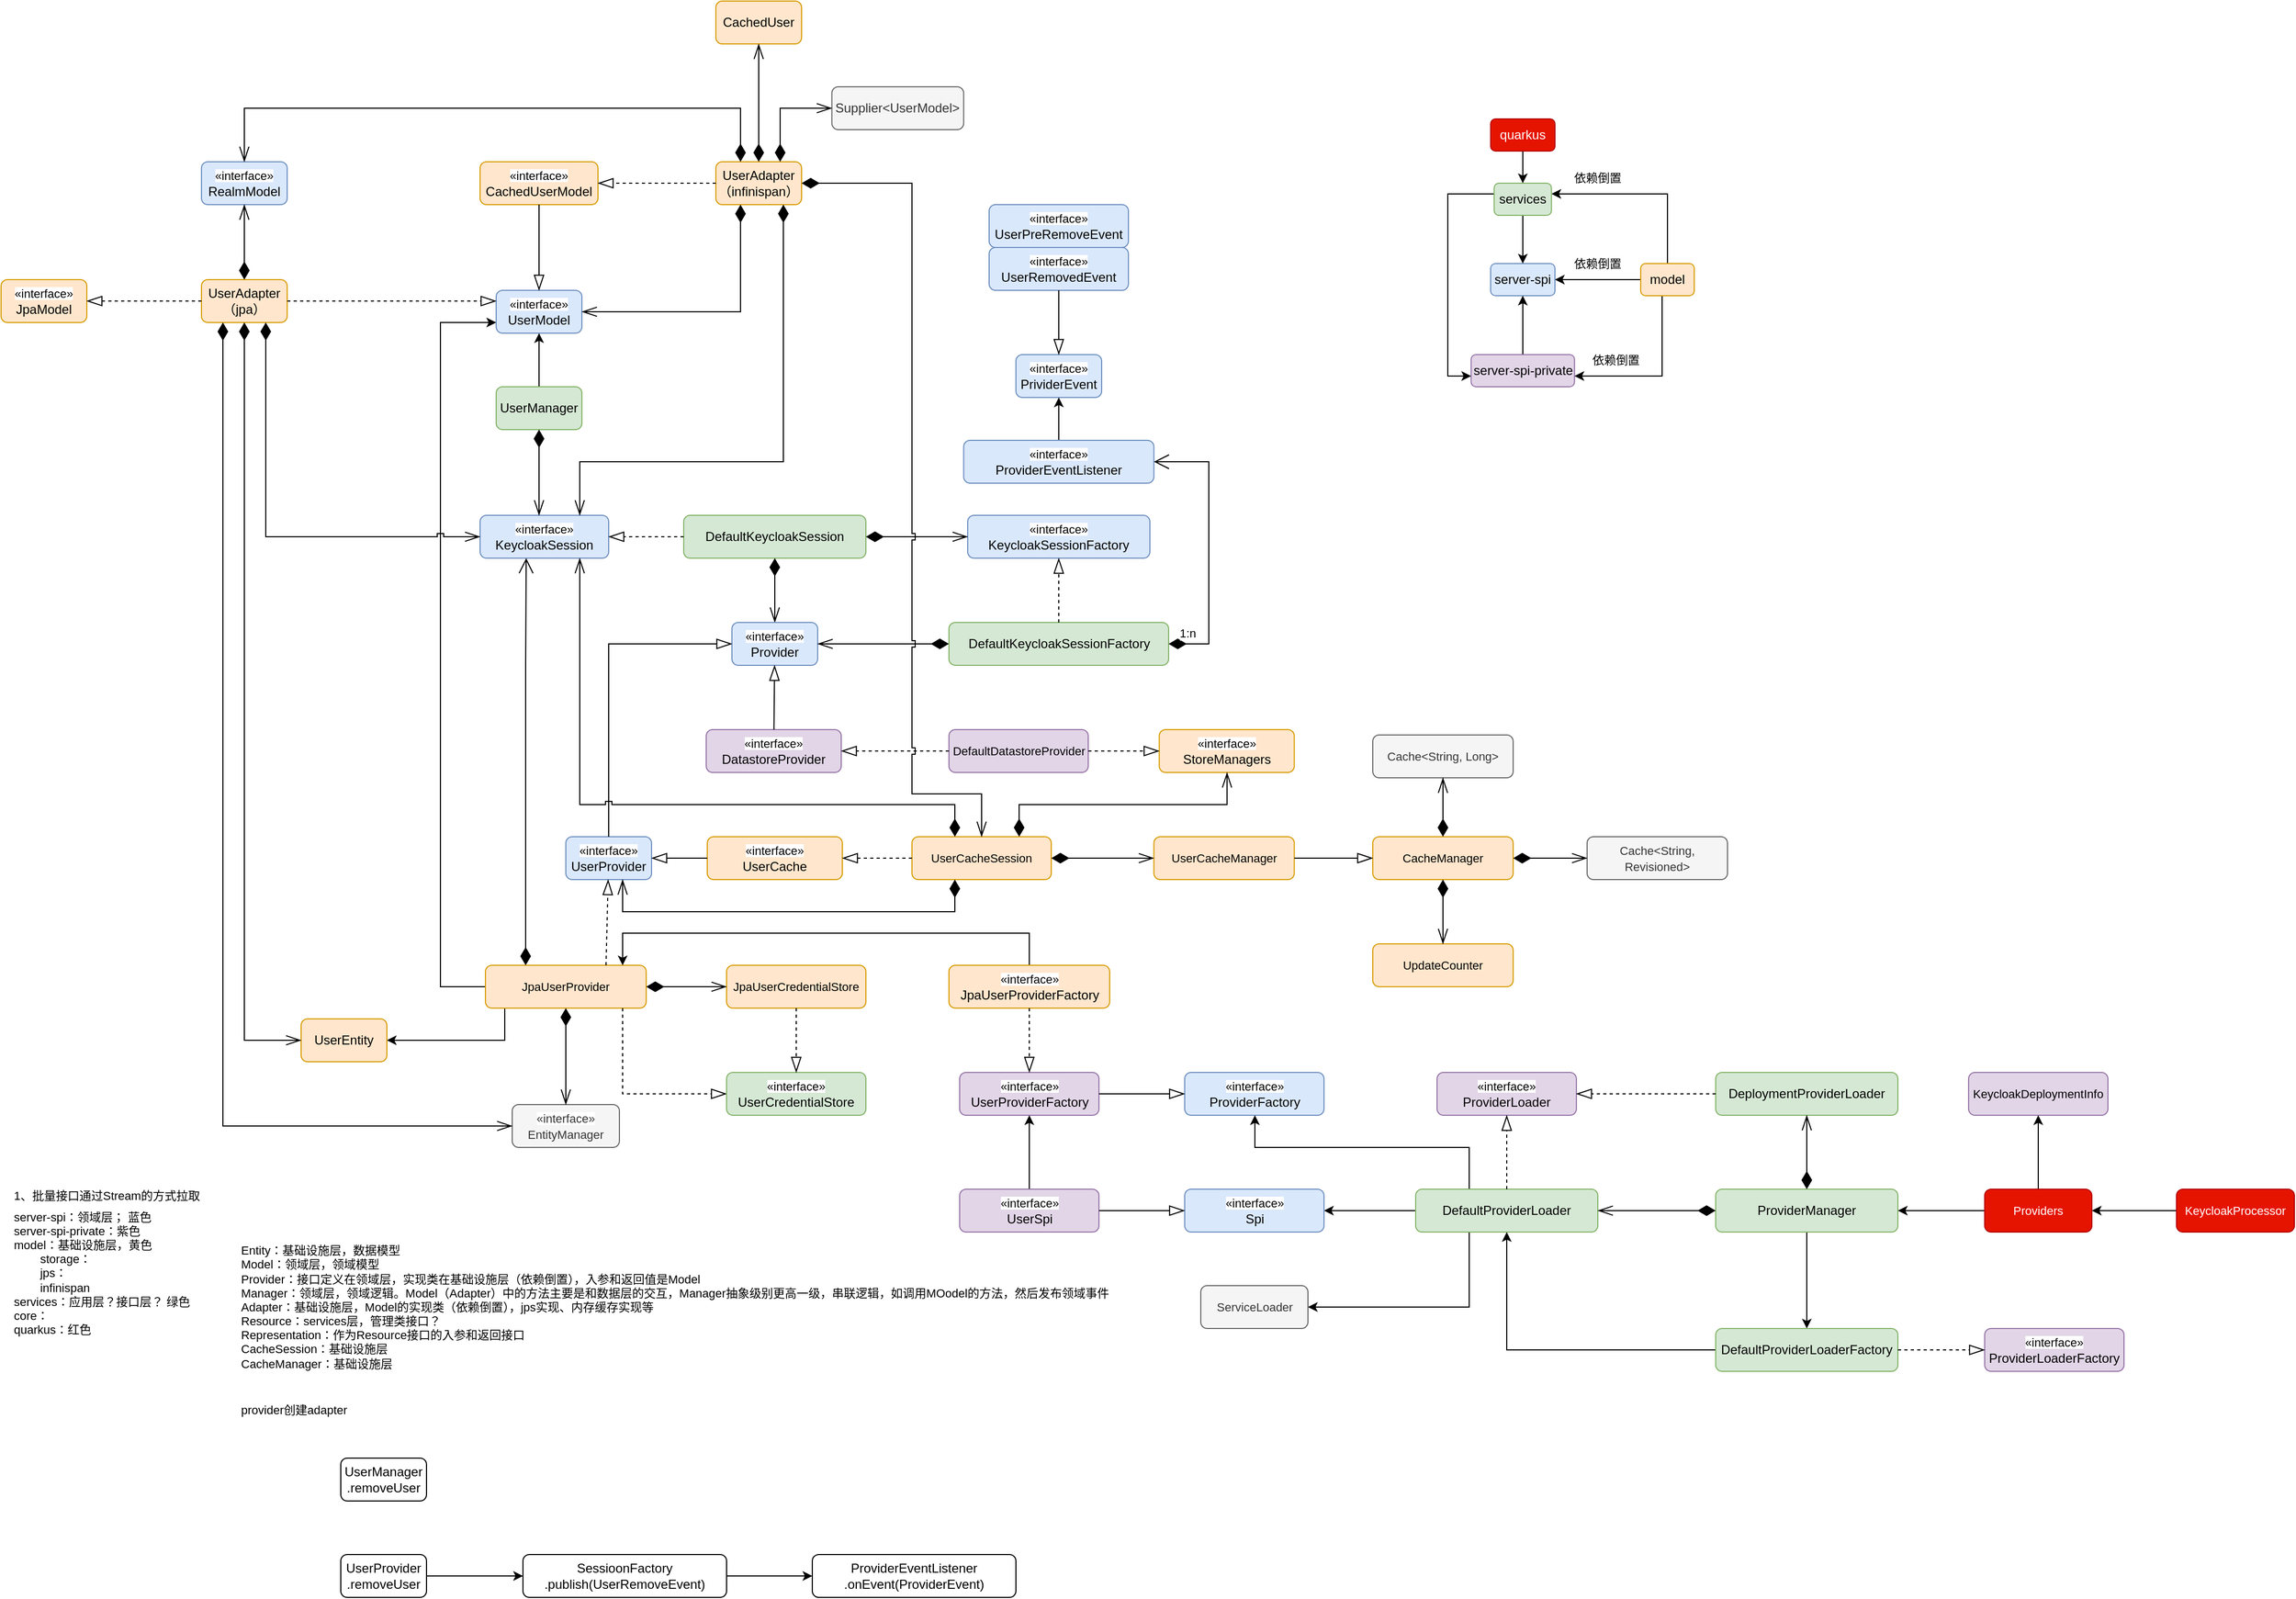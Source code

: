 <mxfile version="24.7.12">
  <diagram name="Page-1" id="SGcs01yoSxrTNf1rtQp4">
    <mxGraphModel dx="2901" dy="2324" grid="1" gridSize="10" guides="1" tooltips="1" connect="1" arrows="1" fold="1" page="1" pageScale="1" pageWidth="827" pageHeight="1169" math="0" shadow="0">
      <root>
        <mxCell id="0" />
        <mxCell id="1" parent="0" />
        <mxCell id="PywDyqhVrASCAQHyuBEY-1" value="&lt;span style=&quot;font-size: 11px; background-color: rgb(255, 255, 255);&quot;&gt;«interface»&lt;/span&gt;&lt;br&gt;UserModel" style="rounded=1;whiteSpace=wrap;html=1;fillColor=#dae8fc;strokeColor=#6c8ebf;" vertex="1" parent="1">
          <mxGeometry x="-348" y="170" width="80" height="40" as="geometry" />
        </mxCell>
        <mxCell id="PywDyqhVrASCAQHyuBEY-2" value="&lt;span style=&quot;font-size: 11px; background-color: rgb(255, 255, 255);&quot;&gt;«interface»&lt;/span&gt;&lt;br&gt;UserRemovedEvent" style="rounded=1;whiteSpace=wrap;html=1;fillColor=#dae8fc;strokeColor=#6c8ebf;" vertex="1" parent="1">
          <mxGeometry x="112" y="130" width="130" height="40" as="geometry" />
        </mxCell>
        <mxCell id="PywDyqhVrASCAQHyuBEY-4" value="&lt;span style=&quot;font-size: 11px; background-color: rgb(255, 255, 255);&quot;&gt;«interface»&lt;/span&gt;&lt;br&gt;PrividerEvent" style="rounded=1;whiteSpace=wrap;html=1;fillColor=#dae8fc;strokeColor=#6c8ebf;" vertex="1" parent="1">
          <mxGeometry x="137" y="230" width="80" height="40" as="geometry" />
        </mxCell>
        <mxCell id="PywDyqhVrASCAQHyuBEY-6" value="" style="endArrow=blockThin;endFill=0;endSize=12;html=1;rounded=0;" edge="1" parent="1" source="PywDyqhVrASCAQHyuBEY-2" target="PywDyqhVrASCAQHyuBEY-4">
          <mxGeometry width="160" relative="1" as="geometry">
            <mxPoint x="847" y="330" as="sourcePoint" />
            <mxPoint x="1007" y="330" as="targetPoint" />
          </mxGeometry>
        </mxCell>
        <mxCell id="PywDyqhVrASCAQHyuBEY-8" value="&lt;span style=&quot;font-size: 11px; background-color: rgb(255, 255, 255);&quot;&gt;«interface»&lt;/span&gt;&lt;br&gt;UserPreRemoveEvent" style="rounded=1;whiteSpace=wrap;html=1;fillColor=#dae8fc;strokeColor=#6c8ebf;" vertex="1" parent="1">
          <mxGeometry x="112" y="90" width="130" height="40" as="geometry" />
        </mxCell>
        <mxCell id="PywDyqhVrASCAQHyuBEY-32" style="edgeStyle=none;shape=connector;rounded=0;orthogonalLoop=1;jettySize=auto;html=1;strokeColor=default;align=center;verticalAlign=middle;fontFamily=Helvetica;fontSize=11;fontColor=default;labelBackgroundColor=default;endArrow=classic;" edge="1" parent="1" source="PywDyqhVrASCAQHyuBEY-11" target="PywDyqhVrASCAQHyuBEY-1">
          <mxGeometry relative="1" as="geometry" />
        </mxCell>
        <mxCell id="PywDyqhVrASCAQHyuBEY-11" value="UserManager" style="rounded=1;whiteSpace=wrap;html=1;fillColor=#d5e8d4;strokeColor=#82b366;" vertex="1" parent="1">
          <mxGeometry x="-348" y="260" width="80" height="40" as="geometry" />
        </mxCell>
        <mxCell id="PywDyqhVrASCAQHyuBEY-12" value="&lt;span style=&quot;font-size: 11px; background-color: rgb(255, 255, 255);&quot;&gt;«interface»&lt;/span&gt;&lt;br&gt;UserProvider" style="rounded=1;whiteSpace=wrap;html=1;fillColor=#dae8fc;strokeColor=#6c8ebf;" vertex="1" parent="1">
          <mxGeometry x="-283" y="680" width="80" height="40" as="geometry" />
        </mxCell>
        <mxCell id="PywDyqhVrASCAQHyuBEY-13" value="UserManager&lt;div&gt;.removeUser&lt;/div&gt;" style="rounded=1;whiteSpace=wrap;html=1;" vertex="1" parent="1">
          <mxGeometry x="-493" y="1260" width="80" height="40" as="geometry" />
        </mxCell>
        <mxCell id="PywDyqhVrASCAQHyuBEY-20" style="edgeStyle=none;shape=connector;rounded=0;orthogonalLoop=1;jettySize=auto;html=1;strokeColor=default;align=center;verticalAlign=middle;fontFamily=Helvetica;fontSize=11;fontColor=default;labelBackgroundColor=default;endArrow=classic;" edge="1" parent="1" source="PywDyqhVrASCAQHyuBEY-14" target="PywDyqhVrASCAQHyuBEY-16">
          <mxGeometry relative="1" as="geometry" />
        </mxCell>
        <mxCell id="PywDyqhVrASCAQHyuBEY-14" value="UserProvider&lt;br&gt;.removeUser" style="rounded=1;whiteSpace=wrap;html=1;" vertex="1" parent="1">
          <mxGeometry x="-493" y="1350" width="80" height="40" as="geometry" />
        </mxCell>
        <mxCell id="PywDyqhVrASCAQHyuBEY-30" value="" style="edgeStyle=none;shape=connector;rounded=0;orthogonalLoop=1;jettySize=auto;html=1;strokeColor=default;align=center;verticalAlign=middle;fontFamily=Helvetica;fontSize=11;fontColor=default;labelBackgroundColor=default;endArrow=classic;" edge="1" parent="1" source="PywDyqhVrASCAQHyuBEY-16" target="PywDyqhVrASCAQHyuBEY-29">
          <mxGeometry relative="1" as="geometry" />
        </mxCell>
        <mxCell id="PywDyqhVrASCAQHyuBEY-16" value="SessioonFactory&lt;br&gt;.publish(UserRemoveEvent)" style="rounded=1;whiteSpace=wrap;html=1;" vertex="1" parent="1">
          <mxGeometry x="-323" y="1350" width="190" height="40" as="geometry" />
        </mxCell>
        <mxCell id="PywDyqhVrASCAQHyuBEY-17" value="&lt;span style=&quot;font-size: 11px; background-color: rgb(255, 255, 255);&quot;&gt;«interface»&lt;/span&gt;&lt;br&gt;KeycloakSession" style="rounded=1;whiteSpace=wrap;html=1;fillColor=#dae8fc;strokeColor=#6c8ebf;" vertex="1" parent="1">
          <mxGeometry x="-363" y="380" width="120" height="40" as="geometry" />
        </mxCell>
        <mxCell id="PywDyqhVrASCAQHyuBEY-21" value="&lt;span style=&quot;font-size: 11px; background-color: rgb(255, 255, 255);&quot;&gt;«interface»&lt;/span&gt;&lt;br&gt;KeycloakSessionFactory" style="rounded=1;whiteSpace=wrap;html=1;fillColor=#dae8fc;strokeColor=#6c8ebf;" vertex="1" parent="1">
          <mxGeometry x="92" y="380" width="170" height="40" as="geometry" />
        </mxCell>
        <mxCell id="PywDyqhVrASCAQHyuBEY-23" value="DefaultKeycloakSessionFactory" style="rounded=1;whiteSpace=wrap;html=1;fillColor=#d5e8d4;strokeColor=#82b366;" vertex="1" parent="1">
          <mxGeometry x="74.5" y="480" width="205" height="40" as="geometry" />
        </mxCell>
        <mxCell id="PywDyqhVrASCAQHyuBEY-24" value="" style="endArrow=blockThin;dashed=1;endFill=0;endSize=12;html=1;rounded=0;" edge="1" parent="1" source="PywDyqhVrASCAQHyuBEY-23" target="PywDyqhVrASCAQHyuBEY-21">
          <mxGeometry width="160" relative="1" as="geometry">
            <mxPoint x="372" y="90" as="sourcePoint" />
            <mxPoint x="372" y="40" as="targetPoint" />
          </mxGeometry>
        </mxCell>
        <mxCell id="PywDyqhVrASCAQHyuBEY-31" style="edgeStyle=none;shape=connector;rounded=0;orthogonalLoop=1;jettySize=auto;html=1;strokeColor=default;align=center;verticalAlign=middle;fontFamily=Helvetica;fontSize=11;fontColor=default;labelBackgroundColor=default;endArrow=classic;" edge="1" parent="1" source="PywDyqhVrASCAQHyuBEY-25" target="PywDyqhVrASCAQHyuBEY-4">
          <mxGeometry relative="1" as="geometry" />
        </mxCell>
        <mxCell id="PywDyqhVrASCAQHyuBEY-25" value="&lt;span style=&quot;font-size: 11px; background-color: rgb(255, 255, 255);&quot;&gt;«interface»&lt;/span&gt;&lt;br&gt;ProviderEventListener" style="rounded=1;whiteSpace=wrap;html=1;fillColor=#dae8fc;strokeColor=#6c8ebf;" vertex="1" parent="1">
          <mxGeometry x="88.25" y="310" width="177.5" height="40" as="geometry" />
        </mxCell>
        <mxCell id="PywDyqhVrASCAQHyuBEY-29" value="ProviderEventListener&lt;br&gt;.onEvent(ProviderEvent)" style="rounded=1;whiteSpace=wrap;html=1;" vertex="1" parent="1">
          <mxGeometry x="-53" y="1350" width="190" height="40" as="geometry" />
        </mxCell>
        <mxCell id="PywDyqhVrASCAQHyuBEY-33" value="" style="endArrow=openThin;html=1;endSize=12;startArrow=diamondThin;startSize=14;startFill=1;edgeStyle=orthogonalEdgeStyle;align=left;verticalAlign=bottom;rounded=0;strokeColor=default;fontFamily=Helvetica;fontSize=11;fontColor=default;labelBackgroundColor=default;endFill=0;" edge="1" parent="1" source="PywDyqhVrASCAQHyuBEY-11" target="PywDyqhVrASCAQHyuBEY-17">
          <mxGeometry x="-1" y="3" relative="1" as="geometry">
            <mxPoint x="-368" y="330" as="sourcePoint" />
            <mxPoint x="-403" y="420" as="targetPoint" />
            <Array as="points">
              <mxPoint x="-308" y="360" />
              <mxPoint x="-308" y="360" />
            </Array>
          </mxGeometry>
        </mxCell>
        <mxCell id="PywDyqhVrASCAQHyuBEY-34" value="DefaultKeycloakSession" style="rounded=1;whiteSpace=wrap;html=1;fillColor=#d5e8d4;strokeColor=#82b366;" vertex="1" parent="1">
          <mxGeometry x="-173" y="380" width="170" height="40" as="geometry" />
        </mxCell>
        <mxCell id="PywDyqhVrASCAQHyuBEY-35" value="" style="endArrow=openThin;html=1;endSize=12;startArrow=diamondThin;startSize=14;startFill=1;edgeStyle=orthogonalEdgeStyle;align=left;verticalAlign=bottom;rounded=0;strokeColor=default;fontFamily=Helvetica;fontSize=11;fontColor=default;labelBackgroundColor=default;endFill=0;" edge="1" parent="1" source="PywDyqhVrASCAQHyuBEY-34" target="PywDyqhVrASCAQHyuBEY-36">
          <mxGeometry x="-1" y="3" relative="1" as="geometry">
            <mxPoint x="-3" y="620" as="sourcePoint" />
            <mxPoint x="-3" y="725" as="targetPoint" />
            <Array as="points" />
          </mxGeometry>
        </mxCell>
        <mxCell id="PywDyqhVrASCAQHyuBEY-36" value="&lt;span style=&quot;font-size: 11px; background-color: rgb(255, 255, 255);&quot;&gt;«interface»&lt;/span&gt;&lt;br&gt;Provider" style="rounded=1;whiteSpace=wrap;html=1;fillColor=#dae8fc;strokeColor=#6c8ebf;" vertex="1" parent="1">
          <mxGeometry x="-128" y="480" width="80" height="40" as="geometry" />
        </mxCell>
        <mxCell id="PywDyqhVrASCAQHyuBEY-37" value="" style="endArrow=openThin;html=1;endSize=12;startArrow=diamondThin;startSize=14;startFill=1;edgeStyle=orthogonalEdgeStyle;align=left;verticalAlign=bottom;rounded=0;strokeColor=default;fontFamily=Helvetica;fontSize=11;fontColor=default;labelBackgroundColor=default;endFill=0;" edge="1" parent="1" source="PywDyqhVrASCAQHyuBEY-34" target="PywDyqhVrASCAQHyuBEY-21">
          <mxGeometry x="-1" y="3" relative="1" as="geometry">
            <mxPoint x="-78" y="360" as="sourcePoint" />
            <mxPoint x="-78" y="260" as="targetPoint" />
            <Array as="points">
              <mxPoint x="-78" y="400" />
            </Array>
          </mxGeometry>
        </mxCell>
        <mxCell id="PywDyqhVrASCAQHyuBEY-38" value="" style="endArrow=blockThin;endFill=0;endSize=12;html=1;rounded=0;edgeStyle=orthogonalEdgeStyle;" edge="1" parent="1" source="PywDyqhVrASCAQHyuBEY-12" target="PywDyqhVrASCAQHyuBEY-36">
          <mxGeometry width="160" relative="1" as="geometry">
            <mxPoint x="187" y="490" as="sourcePoint" />
            <mxPoint x="187" y="430" as="targetPoint" />
            <Array as="points">
              <mxPoint x="-243" y="500" />
            </Array>
          </mxGeometry>
        </mxCell>
        <mxCell id="PywDyqhVrASCAQHyuBEY-39" value="" style="endArrow=blockThin;dashed=1;endFill=0;endSize=12;html=1;rounded=0;" edge="1" parent="1" source="PywDyqhVrASCAQHyuBEY-34" target="PywDyqhVrASCAQHyuBEY-17">
          <mxGeometry width="160" relative="1" as="geometry">
            <mxPoint x="-223" y="290" as="sourcePoint" />
            <mxPoint x="-118" y="290" as="targetPoint" />
          </mxGeometry>
        </mxCell>
        <mxCell id="PywDyqhVrASCAQHyuBEY-41" value="" style="endArrow=open;html=1;endSize=12;startArrow=diamondThin;startSize=14;startFill=1;edgeStyle=orthogonalEdgeStyle;align=left;verticalAlign=bottom;rounded=0;strokeColor=default;fontFamily=Helvetica;fontSize=11;fontColor=default;labelBackgroundColor=default;" edge="1" parent="1" source="PywDyqhVrASCAQHyuBEY-23" target="PywDyqhVrASCAQHyuBEY-25">
          <mxGeometry x="-1" y="3" relative="1" as="geometry">
            <mxPoint x="7" y="410" as="sourcePoint" />
            <mxPoint x="102" y="410" as="targetPoint" />
            <Array as="points">
              <mxPoint x="317" y="500" />
              <mxPoint x="317" y="330" />
            </Array>
          </mxGeometry>
        </mxCell>
        <mxCell id="PywDyqhVrASCAQHyuBEY-42" value="1:n" style="text;html=1;align=center;verticalAlign=middle;resizable=0;points=[];autosize=1;strokeColor=none;fillColor=none;fontFamily=Helvetica;fontSize=11;fontColor=default;labelBackgroundColor=default;" vertex="1" parent="1">
          <mxGeometry x="277" y="475" width="40" height="30" as="geometry" />
        </mxCell>
        <mxCell id="PywDyqhVrASCAQHyuBEY-43" value="" style="endArrow=openThin;html=1;endSize=12;startArrow=diamondThin;startSize=14;startFill=1;edgeStyle=orthogonalEdgeStyle;align=left;verticalAlign=bottom;rounded=0;strokeColor=default;fontFamily=Helvetica;fontSize=11;fontColor=default;labelBackgroundColor=default;endFill=0;" edge="1" parent="1" source="PywDyqhVrASCAQHyuBEY-23" target="PywDyqhVrASCAQHyuBEY-36">
          <mxGeometry x="-1" y="3" relative="1" as="geometry">
            <mxPoint x="237" y="599.5" as="sourcePoint" />
            <mxPoint x="397" y="599.5" as="targetPoint" />
            <Array as="points" />
          </mxGeometry>
        </mxCell>
        <mxCell id="PywDyqhVrASCAQHyuBEY-44" value="&lt;span style=&quot;font-size: 11px; background-color: rgb(255, 255, 255);&quot;&gt;«interface»&lt;/span&gt;&lt;br&gt;DatastoreProvider" style="rounded=1;whiteSpace=wrap;html=1;fillColor=#e1d5e7;strokeColor=#9673a6;" vertex="1" parent="1">
          <mxGeometry x="-152" y="580" width="126" height="40" as="geometry" />
        </mxCell>
        <mxCell id="PywDyqhVrASCAQHyuBEY-45" value="" style="endArrow=blockThin;endFill=0;endSize=12;html=1;rounded=0;" edge="1" parent="1" source="PywDyqhVrASCAQHyuBEY-44" target="PywDyqhVrASCAQHyuBEY-36">
          <mxGeometry width="160" relative="1" as="geometry">
            <mxPoint x="-193" y="510" as="sourcePoint" />
            <mxPoint x="-118" y="510" as="targetPoint" />
          </mxGeometry>
        </mxCell>
        <mxCell id="PywDyqhVrASCAQHyuBEY-46" value="&lt;span style=&quot;font-size: 11px;&quot;&gt;DefaultDatastoreProvider&lt;/span&gt;" style="rounded=1;whiteSpace=wrap;html=1;fillColor=#e1d5e7;strokeColor=#9673a6;" vertex="1" parent="1">
          <mxGeometry x="74.5" y="580" width="130" height="40" as="geometry" />
        </mxCell>
        <mxCell id="PywDyqhVrASCAQHyuBEY-48" value="" style="endArrow=blockThin;dashed=1;endFill=0;endSize=12;html=1;rounded=0;" edge="1" parent="1" source="PywDyqhVrASCAQHyuBEY-46" target="PywDyqhVrASCAQHyuBEY-44">
          <mxGeometry width="160" relative="1" as="geometry">
            <mxPoint x="-79" y="590" as="sourcePoint" />
            <mxPoint x="137" y="560" as="targetPoint" />
          </mxGeometry>
        </mxCell>
        <mxCell id="PywDyqhVrASCAQHyuBEY-49" value="&lt;span style=&quot;font-size: 11px; background-color: rgb(255, 255, 255);&quot;&gt;«interface»&lt;/span&gt;&lt;br&gt;StoreManagers" style="rounded=1;whiteSpace=wrap;html=1;fillColor=#ffe6cc;strokeColor=#d79b00;" vertex="1" parent="1">
          <mxGeometry x="270.75" y="580" width="126" height="40" as="geometry" />
        </mxCell>
        <mxCell id="PywDyqhVrASCAQHyuBEY-50" value="" style="endArrow=blockThin;dashed=1;endFill=0;endSize=12;html=1;rounded=0;" edge="1" parent="1" source="PywDyqhVrASCAQHyuBEY-46" target="PywDyqhVrASCAQHyuBEY-49">
          <mxGeometry width="160" relative="1" as="geometry">
            <mxPoint x="-78" y="690" as="sourcePoint" />
            <mxPoint x="-79" y="630" as="targetPoint" />
          </mxGeometry>
        </mxCell>
        <mxCell id="PywDyqhVrASCAQHyuBEY-57" style="edgeStyle=orthogonalEdgeStyle;shape=connector;rounded=0;orthogonalLoop=1;jettySize=auto;html=1;strokeColor=default;align=center;verticalAlign=middle;fontFamily=Helvetica;fontSize=11;fontColor=default;labelBackgroundColor=default;endArrow=classic;" edge="1" parent="1" source="PywDyqhVrASCAQHyuBEY-52" target="PywDyqhVrASCAQHyuBEY-56">
          <mxGeometry relative="1" as="geometry">
            <Array as="points">
              <mxPoint x="-340" y="870" />
            </Array>
          </mxGeometry>
        </mxCell>
        <mxCell id="PywDyqhVrASCAQHyuBEY-58" style="edgeStyle=orthogonalEdgeStyle;shape=connector;rounded=0;orthogonalLoop=1;jettySize=auto;html=1;strokeColor=default;align=center;verticalAlign=middle;fontFamily=Helvetica;fontSize=11;fontColor=default;labelBackgroundColor=default;endArrow=classic;" edge="1" parent="1" source="PywDyqhVrASCAQHyuBEY-52" target="PywDyqhVrASCAQHyuBEY-1">
          <mxGeometry relative="1" as="geometry">
            <Array as="points">
              <mxPoint x="-400" y="820" />
              <mxPoint x="-400" y="200" />
            </Array>
          </mxGeometry>
        </mxCell>
        <mxCell id="PywDyqhVrASCAQHyuBEY-52" value="&lt;span style=&quot;font-size: 11px;&quot;&gt;JpaUserProvider&lt;/span&gt;" style="rounded=1;whiteSpace=wrap;html=1;fillColor=#ffe6cc;strokeColor=#d79b00;" vertex="1" parent="1">
          <mxGeometry x="-358" y="800" width="150" height="40" as="geometry" />
        </mxCell>
        <mxCell id="PywDyqhVrASCAQHyuBEY-53" value="" style="endArrow=blockThin;dashed=1;endFill=0;endSize=12;html=1;rounded=0;exitX=0.75;exitY=0;exitDx=0;exitDy=0;" edge="1" parent="1" source="PywDyqhVrASCAQHyuBEY-52" target="PywDyqhVrASCAQHyuBEY-12">
          <mxGeometry width="160" relative="1" as="geometry">
            <mxPoint x="-14" y="690" as="sourcePoint" />
            <mxPoint x="-63" y="630" as="targetPoint" />
          </mxGeometry>
        </mxCell>
        <mxCell id="PywDyqhVrASCAQHyuBEY-55" value="" style="endArrow=blockThin;dashed=1;endFill=0;endSize=12;html=1;rounded=0;edgeStyle=orthogonalEdgeStyle;" edge="1" parent="1" source="PywDyqhVrASCAQHyuBEY-52" target="PywDyqhVrASCAQHyuBEY-67">
          <mxGeometry width="160" relative="1" as="geometry">
            <mxPoint x="-233" y="810" as="sourcePoint" />
            <mxPoint x="-233" y="730" as="targetPoint" />
            <Array as="points">
              <mxPoint x="-230" y="920" />
            </Array>
          </mxGeometry>
        </mxCell>
        <mxCell id="PywDyqhVrASCAQHyuBEY-56" value="UserEntity" style="rounded=1;whiteSpace=wrap;html=1;fillColor=#ffe6cc;strokeColor=#d79b00;" vertex="1" parent="1">
          <mxGeometry x="-530" y="850" width="80" height="40" as="geometry" />
        </mxCell>
        <mxCell id="PywDyqhVrASCAQHyuBEY-61" value="" style="endArrow=open;html=1;endSize=12;startArrow=diamondThin;startSize=14;startFill=1;edgeStyle=orthogonalEdgeStyle;align=left;verticalAlign=bottom;rounded=0;strokeColor=default;fontFamily=Helvetica;fontSize=11;fontColor=default;labelBackgroundColor=default;exitX=0.25;exitY=0;exitDx=0;exitDy=0;" edge="1" parent="1" source="PywDyqhVrASCAQHyuBEY-52" target="PywDyqhVrASCAQHyuBEY-17">
          <mxGeometry x="-1" y="3" relative="1" as="geometry">
            <mxPoint x="-78" y="430" as="sourcePoint" />
            <mxPoint x="-263" y="410" as="targetPoint" />
            <Array as="points">
              <mxPoint x="-320" y="520" />
              <mxPoint x="-320" y="520" />
            </Array>
          </mxGeometry>
        </mxCell>
        <mxCell id="PywDyqhVrASCAQHyuBEY-62" value="&lt;span style=&quot;font-size: 11px; background-color: rgb(255, 255, 255);&quot;&gt;«interface»&lt;/span&gt;&lt;span style=&quot;font-size: 11px;&quot;&gt;&lt;br&gt;EntityManager&lt;/span&gt;" style="rounded=1;whiteSpace=wrap;html=1;fillColor=#f5f5f5;fontColor=#333333;strokeColor=#666666;" vertex="1" parent="1">
          <mxGeometry x="-333" y="930" width="100" height="40" as="geometry" />
        </mxCell>
        <mxCell id="PywDyqhVrASCAQHyuBEY-63" value="&lt;span style=&quot;font-size: 11px;&quot;&gt;JpaUserCredentialStore&lt;/span&gt;" style="rounded=1;whiteSpace=wrap;html=1;fillColor=#ffe6cc;strokeColor=#d79b00;" vertex="1" parent="1">
          <mxGeometry x="-133" y="800" width="130" height="40" as="geometry" />
        </mxCell>
        <mxCell id="PywDyqhVrASCAQHyuBEY-64" value="" style="endArrow=openThin;html=1;endSize=12;startArrow=diamondThin;startSize=14;startFill=1;align=left;verticalAlign=bottom;rounded=0;strokeColor=default;fontFamily=Helvetica;fontSize=11;fontColor=default;labelBackgroundColor=default;endFill=0;" edge="1" parent="1" source="PywDyqhVrASCAQHyuBEY-52" target="PywDyqhVrASCAQHyuBEY-63">
          <mxGeometry x="-1" y="3" relative="1" as="geometry">
            <mxPoint x="-363" y="1010" as="sourcePoint" />
            <mxPoint x="-203" y="1010" as="targetPoint" />
          </mxGeometry>
        </mxCell>
        <mxCell id="PywDyqhVrASCAQHyuBEY-65" value="" style="endArrow=openThin;html=1;endSize=12;startArrow=diamondThin;startSize=14;startFill=1;align=left;verticalAlign=bottom;rounded=0;strokeColor=default;fontFamily=Helvetica;fontSize=11;fontColor=default;labelBackgroundColor=default;endFill=0;" edge="1" parent="1" source="PywDyqhVrASCAQHyuBEY-52" target="PywDyqhVrASCAQHyuBEY-62">
          <mxGeometry x="-1" y="3" relative="1" as="geometry">
            <mxPoint x="-353" y="1020" as="sourcePoint" />
            <mxPoint x="-193" y="1020" as="targetPoint" />
          </mxGeometry>
        </mxCell>
        <mxCell id="PywDyqhVrASCAQHyuBEY-66" value="Entity：基础设施层，数据模型&lt;br&gt;Model：领域层，领域模型&lt;br&gt;Provider：接口定义在领域层，实现类在基础设施层（依赖倒置），入参和返回值是Model&lt;br&gt;Manager：领域层，领域逻辑。Model（Adapter）中的方法主要是和数据层的交互，Manager抽象级别更高一级，串联逻辑，如调用MOodel的方法，然后发布领域事件&lt;br&gt;Adapter：基础设施层，Model的实现类（依赖倒置），jps实现、内存缓存实现等&lt;br&gt;Resource：services层，管理类接口？&lt;br&gt;Representation：作为Resource接口的入参和返回接口&lt;br&gt;CacheSession：基础设施层&lt;br&gt;CacheManager：基础设施层" style="text;html=1;align=left;verticalAlign=middle;resizable=0;points=[];autosize=1;strokeColor=none;fillColor=none;fontFamily=Helvetica;fontSize=11;fontColor=default;labelBackgroundColor=default;" vertex="1" parent="1">
          <mxGeometry x="-588" y="1054" width="830" height="130" as="geometry" />
        </mxCell>
        <mxCell id="PywDyqhVrASCAQHyuBEY-67" value="&lt;span style=&quot;font-size: 11px; background-color: rgb(255, 255, 255);&quot;&gt;«interface»&lt;/span&gt;&lt;br&gt;UserCredentialStore" style="rounded=1;whiteSpace=wrap;html=1;fillColor=#d5e8d4;strokeColor=#82b366;" vertex="1" parent="1">
          <mxGeometry x="-133" y="900" width="130" height="40" as="geometry" />
        </mxCell>
        <mxCell id="PywDyqhVrASCAQHyuBEY-68" value="" style="endArrow=blockThin;dashed=1;endFill=0;endSize=12;html=1;rounded=0;" edge="1" parent="1" source="PywDyqhVrASCAQHyuBEY-63" target="PywDyqhVrASCAQHyuBEY-67">
          <mxGeometry width="160" relative="1" as="geometry">
            <mxPoint x="-287" y="810" as="sourcePoint" />
            <mxPoint x="-244" y="730" as="targetPoint" />
          </mxGeometry>
        </mxCell>
        <mxCell id="PywDyqhVrASCAQHyuBEY-69" value="UserAdapter&lt;br&gt;（jpa）" style="rounded=1;whiteSpace=wrap;html=1;fillColor=#ffe6cc;strokeColor=#d79b00;" vertex="1" parent="1">
          <mxGeometry x="-623" y="160" width="80" height="40" as="geometry" />
        </mxCell>
        <mxCell id="PywDyqhVrASCAQHyuBEY-70" value="&lt;span style=&quot;font-size: 11px; background-color: rgb(255, 255, 255);&quot;&gt;«interface»&lt;/span&gt;&lt;br&gt;JpaModel" style="rounded=1;whiteSpace=wrap;html=1;fillColor=#ffe6cc;strokeColor=#d79b00;" vertex="1" parent="1">
          <mxGeometry x="-810" y="160" width="80" height="40" as="geometry" />
        </mxCell>
        <mxCell id="PywDyqhVrASCAQHyuBEY-72" value="" style="endArrow=blockThin;dashed=1;endFill=0;endSize=12;html=1;rounded=0;entryX=0;entryY=0.25;entryDx=0;entryDy=0;" edge="1" parent="1" source="PywDyqhVrASCAQHyuBEY-69" target="PywDyqhVrASCAQHyuBEY-1">
          <mxGeometry width="160" relative="1" as="geometry">
            <mxPoint x="205" y="130" as="sourcePoint" />
            <mxPoint x="192" y="180" as="targetPoint" />
          </mxGeometry>
        </mxCell>
        <mxCell id="PywDyqhVrASCAQHyuBEY-74" value="" style="endArrow=blockThin;dashed=1;endFill=0;endSize=12;html=1;rounded=0;" edge="1" parent="1" source="PywDyqhVrASCAQHyuBEY-69" target="PywDyqhVrASCAQHyuBEY-70">
          <mxGeometry width="160" relative="1" as="geometry">
            <mxPoint x="-149" y="-10" as="sourcePoint" />
            <mxPoint x="-248" y="-10" as="targetPoint" />
          </mxGeometry>
        </mxCell>
        <mxCell id="PywDyqhVrASCAQHyuBEY-75" value="" style="endArrow=openThin;html=1;endSize=12;startArrow=diamondThin;startSize=14;startFill=1;edgeStyle=orthogonalEdgeStyle;align=left;verticalAlign=bottom;rounded=0;strokeColor=default;fontFamily=Helvetica;fontSize=11;fontColor=default;labelBackgroundColor=default;exitX=0.5;exitY=1;exitDx=0;exitDy=0;endFill=0;" edge="1" parent="1" source="PywDyqhVrASCAQHyuBEY-69" target="PywDyqhVrASCAQHyuBEY-56">
          <mxGeometry x="-1" y="3" relative="1" as="geometry">
            <mxPoint x="-603" y="200" as="sourcePoint" />
            <mxPoint x="84.5" y="820" as="targetPoint" />
            <Array as="points">
              <mxPoint x="-583" y="870" />
            </Array>
          </mxGeometry>
        </mxCell>
        <mxCell id="PywDyqhVrASCAQHyuBEY-76" value="" style="endArrow=openThin;html=1;endSize=12;startArrow=diamondThin;startSize=14;startFill=1;edgeStyle=orthogonalEdgeStyle;align=left;verticalAlign=bottom;rounded=0;strokeColor=default;fontFamily=Helvetica;fontSize=11;fontColor=default;labelBackgroundColor=default;exitX=0.25;exitY=1;exitDx=0;exitDy=0;endFill=0;" edge="1" parent="1" source="PywDyqhVrASCAQHyuBEY-69" target="PywDyqhVrASCAQHyuBEY-62">
          <mxGeometry x="-1" y="3" relative="1" as="geometry">
            <mxPoint x="-583" y="200" as="sourcePoint" />
            <mxPoint x="-423" y="930" as="targetPoint" />
            <Array as="points">
              <mxPoint x="-603" y="950" />
            </Array>
          </mxGeometry>
        </mxCell>
        <mxCell id="PywDyqhVrASCAQHyuBEY-77" value="&lt;span style=&quot;font-size: 11px; background-color: rgb(255, 255, 255);&quot;&gt;«interface»&lt;/span&gt;&lt;br&gt;RealmModel" style="rounded=1;whiteSpace=wrap;html=1;fillColor=#dae8fc;strokeColor=#6c8ebf;" vertex="1" parent="1">
          <mxGeometry x="-623" y="50" width="80" height="40" as="geometry" />
        </mxCell>
        <mxCell id="PywDyqhVrASCAQHyuBEY-78" value="" style="endArrow=openThin;html=1;endSize=12;startArrow=diamondThin;startSize=14;startFill=1;edgeStyle=orthogonalEdgeStyle;align=left;verticalAlign=bottom;rounded=0;strokeColor=default;fontFamily=Helvetica;fontSize=11;fontColor=default;labelBackgroundColor=default;jumpStyle=sharp;endFill=0;" edge="1" parent="1" source="PywDyqhVrASCAQHyuBEY-69" target="PywDyqhVrASCAQHyuBEY-17">
          <mxGeometry x="-1" y="3" relative="1" as="geometry">
            <mxPoint x="-298" y="310" as="sourcePoint" />
            <mxPoint x="-298" y="390" as="targetPoint" />
            <Array as="points">
              <mxPoint x="-563" y="400" />
            </Array>
          </mxGeometry>
        </mxCell>
        <mxCell id="PywDyqhVrASCAQHyuBEY-79" value="" style="endArrow=openThin;html=1;endSize=12;startArrow=diamondThin;startSize=14;startFill=1;align=left;verticalAlign=bottom;rounded=0;strokeColor=default;fontFamily=Helvetica;fontSize=11;fontColor=default;labelBackgroundColor=default;endFill=0;" edge="1" parent="1" source="PywDyqhVrASCAQHyuBEY-69" target="PywDyqhVrASCAQHyuBEY-77">
          <mxGeometry x="-1" y="3" relative="1" as="geometry">
            <mxPoint x="-109" y="10" as="sourcePoint" />
            <mxPoint x="-253" y="180" as="targetPoint" />
          </mxGeometry>
        </mxCell>
        <mxCell id="PywDyqhVrASCAQHyuBEY-80" value="&lt;span style=&quot;font-size: 11px; background-color: rgb(255, 255, 255);&quot;&gt;«interface»&lt;/span&gt;&lt;br&gt;CachedUserModel" style="rounded=1;whiteSpace=wrap;html=1;fillColor=#ffe6cc;strokeColor=#d79b00;" vertex="1" parent="1">
          <mxGeometry x="-363" y="50" width="110" height="40" as="geometry" />
        </mxCell>
        <mxCell id="PywDyqhVrASCAQHyuBEY-81" value="UserAdapter&lt;br&gt;（infinispan）" style="rounded=1;whiteSpace=wrap;html=1;fillColor=#ffe6cc;strokeColor=#d79b00;" vertex="1" parent="1">
          <mxGeometry x="-143" y="50" width="80" height="40" as="geometry" />
        </mxCell>
        <mxCell id="PywDyqhVrASCAQHyuBEY-82" value="" style="endArrow=blockThin;dashed=1;endFill=0;endSize=12;html=1;rounded=0;" edge="1" parent="1" source="PywDyqhVrASCAQHyuBEY-81" target="PywDyqhVrASCAQHyuBEY-80">
          <mxGeometry width="160" relative="1" as="geometry">
            <mxPoint x="-159" y="200" as="sourcePoint" />
            <mxPoint x="-258" y="200" as="targetPoint" />
          </mxGeometry>
        </mxCell>
        <mxCell id="PywDyqhVrASCAQHyuBEY-83" value="" style="endArrow=blockThin;endFill=0;endSize=12;html=1;rounded=0;" edge="1" parent="1" source="PywDyqhVrASCAQHyuBEY-80" target="PywDyqhVrASCAQHyuBEY-1">
          <mxGeometry width="160" relative="1" as="geometry">
            <mxPoint x="-578" y="220" as="sourcePoint" />
            <mxPoint x="-578" y="170" as="targetPoint" />
          </mxGeometry>
        </mxCell>
        <mxCell id="PywDyqhVrASCAQHyuBEY-85" value="server-spi：领域层； 蓝色&lt;br&gt;server-spi-private：紫色&lt;br&gt;model：基础设施层，黄色&lt;br&gt;&lt;span style=&quot;white-space: pre;&quot;&gt;&#x9;&lt;/span&gt;storage：&lt;div&gt;&lt;span style=&quot;white-space: pre;&quot;&gt;&#x9;&lt;/span&gt;jps：&lt;br&gt;&lt;span style=&quot;white-space: pre;&quot;&gt;&#x9;&lt;/span&gt;infinispan&lt;br&gt;services：应用层？接口层？ 绿色&lt;br&gt;core：&lt;br&gt;quarkus：红色&lt;br&gt;&lt;div&gt;&lt;br&gt;&lt;/div&gt;&lt;/div&gt;" style="text;html=1;align=left;verticalAlign=middle;resizable=0;points=[];autosize=1;strokeColor=none;fillColor=none;fontFamily=Helvetica;fontSize=11;fontColor=default;labelBackgroundColor=default;" vertex="1" parent="1">
          <mxGeometry x="-800" y="1019" width="190" height="150" as="geometry" />
        </mxCell>
        <mxCell id="PywDyqhVrASCAQHyuBEY-86" value="1、批量接口通过Stream的方式拉取" style="text;html=1;align=left;verticalAlign=middle;resizable=0;points=[];autosize=1;strokeColor=none;fillColor=none;fontFamily=Helvetica;fontSize=11;fontColor=default;labelBackgroundColor=default;" vertex="1" parent="1">
          <mxGeometry x="-800" y="1000" width="200" height="30" as="geometry" />
        </mxCell>
        <mxCell id="PywDyqhVrASCAQHyuBEY-87" value="&lt;span style=&quot;font-size: 11px; background-color: rgb(255, 255, 255);&quot;&gt;«interface»&lt;/span&gt;&lt;br&gt;UserCache" style="rounded=1;whiteSpace=wrap;html=1;fillColor=#ffe6cc;strokeColor=#d79b00;" vertex="1" parent="1">
          <mxGeometry x="-151" y="680" width="126" height="40" as="geometry" />
        </mxCell>
        <mxCell id="PywDyqhVrASCAQHyuBEY-88" value="" style="endArrow=blockThin;endFill=0;endSize=12;html=1;rounded=0;" edge="1" parent="1" source="PywDyqhVrASCAQHyuBEY-87" target="PywDyqhVrASCAQHyuBEY-12">
          <mxGeometry width="160" relative="1" as="geometry">
            <mxPoint x="-79" y="590" as="sourcePoint" />
            <mxPoint x="-78" y="530" as="targetPoint" />
          </mxGeometry>
        </mxCell>
        <mxCell id="PywDyqhVrASCAQHyuBEY-90" value="&lt;span style=&quot;font-size: 11px;&quot;&gt;UserCacheSession&lt;/span&gt;" style="rounded=1;whiteSpace=wrap;html=1;fillColor=#ffe6cc;strokeColor=#d79b00;" vertex="1" parent="1">
          <mxGeometry x="40" y="680" width="130" height="40" as="geometry" />
        </mxCell>
        <mxCell id="PywDyqhVrASCAQHyuBEY-91" value="" style="endArrow=blockThin;dashed=1;endFill=0;endSize=12;html=1;rounded=0;" edge="1" parent="1" source="PywDyqhVrASCAQHyuBEY-90" target="PywDyqhVrASCAQHyuBEY-87">
          <mxGeometry width="160" relative="1" as="geometry">
            <mxPoint x="50" y="610" as="sourcePoint" />
            <mxPoint x="-16" y="610" as="targetPoint" />
          </mxGeometry>
        </mxCell>
        <mxCell id="PywDyqhVrASCAQHyuBEY-92" value="&lt;span style=&quot;font-size: 11px;&quot;&gt;UserCacheManager&lt;/span&gt;" style="rounded=1;whiteSpace=wrap;html=1;fillColor=#ffe6cc;strokeColor=#d79b00;" vertex="1" parent="1">
          <mxGeometry x="265.75" y="680" width="131" height="40" as="geometry" />
        </mxCell>
        <mxCell id="PywDyqhVrASCAQHyuBEY-93" value="" style="endArrow=openThin;html=1;endSize=12;startArrow=diamondThin;startSize=14;startFill=1;edgeStyle=orthogonalEdgeStyle;align=left;verticalAlign=bottom;rounded=0;strokeColor=default;fontFamily=Helvetica;fontSize=11;fontColor=default;labelBackgroundColor=default;endFill=0;" edge="1" parent="1" source="PywDyqhVrASCAQHyuBEY-90" target="PywDyqhVrASCAQHyuBEY-92">
          <mxGeometry x="-1" y="3" relative="1" as="geometry">
            <mxPoint x="85" y="510" as="sourcePoint" />
            <mxPoint x="-38" y="510" as="targetPoint" />
            <Array as="points" />
          </mxGeometry>
        </mxCell>
        <mxCell id="PywDyqhVrASCAQHyuBEY-94" value="&lt;span style=&quot;font-size: 11px;&quot;&gt;CacheManager&lt;/span&gt;" style="rounded=1;whiteSpace=wrap;html=1;fillColor=#ffe6cc;strokeColor=#d79b00;" vertex="1" parent="1">
          <mxGeometry x="470" y="680" width="131" height="40" as="geometry" />
        </mxCell>
        <mxCell id="PywDyqhVrASCAQHyuBEY-95" value="" style="endArrow=blockThin;endFill=0;endSize=12;html=1;rounded=0;" edge="1" parent="1" source="PywDyqhVrASCAQHyuBEY-92" target="PywDyqhVrASCAQHyuBEY-94">
          <mxGeometry width="160" relative="1" as="geometry">
            <mxPoint x="-141" y="710" as="sourcePoint" />
            <mxPoint x="-193" y="710" as="targetPoint" />
          </mxGeometry>
        </mxCell>
        <mxCell id="PywDyqhVrASCAQHyuBEY-96" value="&lt;span style=&quot;font-size: 11px;&quot;&gt;Cache&amp;lt;String, Long&amp;gt;&lt;/span&gt;" style="rounded=1;whiteSpace=wrap;html=1;fillColor=#f5f5f5;fontColor=#333333;strokeColor=#666666;" vertex="1" parent="1">
          <mxGeometry x="470" y="585" width="131" height="40" as="geometry" />
        </mxCell>
        <mxCell id="PywDyqhVrASCAQHyuBEY-97" value="&lt;span style=&quot;font-size: 11px;&quot;&gt;Cache&amp;lt;String, Revisioned&amp;gt;&lt;/span&gt;" style="rounded=1;whiteSpace=wrap;html=1;fillColor=#f5f5f5;fontColor=#333333;strokeColor=#666666;" vertex="1" parent="1">
          <mxGeometry x="670" y="680" width="131" height="40" as="geometry" />
        </mxCell>
        <mxCell id="PywDyqhVrASCAQHyuBEY-98" value="&lt;span style=&quot;font-size: 11px;&quot;&gt;UpdateCounter&lt;/span&gt;" style="rounded=1;whiteSpace=wrap;html=1;fillColor=#ffe6cc;strokeColor=#d79b00;" vertex="1" parent="1">
          <mxGeometry x="470" y="780" width="131" height="40" as="geometry" />
        </mxCell>
        <mxCell id="PywDyqhVrASCAQHyuBEY-99" value="" style="endArrow=openThin;html=1;endSize=12;startArrow=diamondThin;startSize=14;startFill=1;align=left;verticalAlign=bottom;rounded=0;strokeColor=default;fontFamily=Helvetica;fontSize=11;fontColor=default;labelBackgroundColor=default;endFill=0;" edge="1" parent="1" source="PywDyqhVrASCAQHyuBEY-94" target="PywDyqhVrASCAQHyuBEY-98">
          <mxGeometry x="-1" y="3" relative="1" as="geometry">
            <mxPoint x="460" y="790" as="sourcePoint" />
            <mxPoint x="556" y="790" as="targetPoint" />
          </mxGeometry>
        </mxCell>
        <mxCell id="PywDyqhVrASCAQHyuBEY-101" value="" style="endArrow=openThin;html=1;endSize=12;startArrow=diamondThin;startSize=14;startFill=1;align=left;verticalAlign=bottom;rounded=0;strokeColor=default;fontFamily=Helvetica;fontSize=11;fontColor=default;labelBackgroundColor=default;endFill=0;" edge="1" parent="1" source="PywDyqhVrASCAQHyuBEY-94" target="PywDyqhVrASCAQHyuBEY-96">
          <mxGeometry x="-1" y="3" relative="1" as="geometry">
            <mxPoint x="536" y="690" as="sourcePoint" />
            <mxPoint x="506" y="630" as="targetPoint" />
          </mxGeometry>
        </mxCell>
        <mxCell id="PywDyqhVrASCAQHyuBEY-102" value="" style="endArrow=openThin;html=1;endSize=12;startArrow=diamondThin;startSize=14;startFill=1;align=left;verticalAlign=bottom;rounded=0;strokeColor=default;fontFamily=Helvetica;fontSize=11;fontColor=default;labelBackgroundColor=default;endFill=0;" edge="1" parent="1" source="PywDyqhVrASCAQHyuBEY-94" target="PywDyqhVrASCAQHyuBEY-97">
          <mxGeometry x="-1" y="3" relative="1" as="geometry">
            <mxPoint x="570" y="690" as="sourcePoint" />
            <mxPoint x="642" y="630" as="targetPoint" />
          </mxGeometry>
        </mxCell>
        <mxCell id="PywDyqhVrASCAQHyuBEY-103" value="" style="endArrow=openThin;html=1;endSize=12;startArrow=diamondThin;startSize=14;startFill=1;edgeStyle=orthogonalEdgeStyle;align=left;verticalAlign=bottom;rounded=0;strokeColor=default;fontFamily=Helvetica;fontSize=11;fontColor=default;labelBackgroundColor=default;endFill=0;" edge="1" parent="1" source="PywDyqhVrASCAQHyuBEY-90" target="PywDyqhVrASCAQHyuBEY-12">
          <mxGeometry x="-1" y="3" relative="1" as="geometry">
            <mxPoint x="180" y="710" as="sourcePoint" />
            <mxPoint x="276" y="710" as="targetPoint" />
            <Array as="points">
              <mxPoint x="80" y="750" />
              <mxPoint x="-230" y="750" />
            </Array>
          </mxGeometry>
        </mxCell>
        <mxCell id="PywDyqhVrASCAQHyuBEY-104" value="" style="endArrow=openThin;html=1;endSize=12;startArrow=diamondThin;startSize=14;startFill=1;edgeStyle=orthogonalEdgeStyle;align=left;verticalAlign=bottom;rounded=0;strokeColor=default;fontFamily=Helvetica;fontSize=11;fontColor=default;labelBackgroundColor=default;endFill=0;jumpStyle=sharp;" edge="1" parent="1" source="PywDyqhVrASCAQHyuBEY-90" target="PywDyqhVrASCAQHyuBEY-17">
          <mxGeometry x="-1" y="3" relative="1" as="geometry">
            <mxPoint x="80" y="730" as="sourcePoint" />
            <mxPoint x="-220" y="730" as="targetPoint" />
            <Array as="points">
              <mxPoint x="80" y="650" />
              <mxPoint x="-270" y="650" />
            </Array>
          </mxGeometry>
        </mxCell>
        <mxCell id="PywDyqhVrASCAQHyuBEY-105" value="" style="endArrow=openThin;html=1;endSize=12;startArrow=diamondThin;startSize=14;startFill=1;edgeStyle=orthogonalEdgeStyle;align=left;verticalAlign=bottom;rounded=0;strokeColor=default;fontFamily=Helvetica;fontSize=11;fontColor=default;labelBackgroundColor=default;endFill=0;" edge="1" parent="1" source="PywDyqhVrASCAQHyuBEY-90" target="PywDyqhVrASCAQHyuBEY-49">
          <mxGeometry x="-1" y="3" relative="1" as="geometry">
            <mxPoint x="170" y="650" as="sourcePoint" />
            <mxPoint x="333.8" y="570" as="targetPoint" />
            <Array as="points">
              <mxPoint x="140" y="650" />
              <mxPoint x="334" y="650" />
            </Array>
          </mxGeometry>
        </mxCell>
        <mxCell id="PywDyqhVrASCAQHyuBEY-107" value="CachedUser" style="rounded=1;whiteSpace=wrap;html=1;fillColor=#ffe6cc;strokeColor=#d79b00;" vertex="1" parent="1">
          <mxGeometry x="-143" y="-100" width="80" height="40" as="geometry" />
        </mxCell>
        <mxCell id="PywDyqhVrASCAQHyuBEY-108" value="" style="endArrow=openThin;html=1;endSize=12;startArrow=diamondThin;startSize=14;startFill=1;edgeStyle=orthogonalEdgeStyle;align=left;verticalAlign=bottom;rounded=0;strokeColor=default;fontFamily=Helvetica;fontSize=11;fontColor=default;labelBackgroundColor=default;endFill=0;" edge="1" parent="1" source="PywDyqhVrASCAQHyuBEY-81" target="PywDyqhVrASCAQHyuBEY-107">
          <mxGeometry x="-1" y="3" relative="1" as="geometry">
            <mxPoint x="-298" y="310" as="sourcePoint" />
            <mxPoint x="-80" y="-60" as="targetPoint" />
            <Array as="points" />
          </mxGeometry>
        </mxCell>
        <mxCell id="PywDyqhVrASCAQHyuBEY-109" value="Supplier&amp;lt;UserModel&amp;gt;" style="rounded=1;whiteSpace=wrap;html=1;fillColor=#f5f5f5;fontColor=#333333;strokeColor=#666666;" vertex="1" parent="1">
          <mxGeometry x="-34.75" y="-20" width="123" height="40" as="geometry" />
        </mxCell>
        <mxCell id="PywDyqhVrASCAQHyuBEY-110" value="" style="endArrow=openThin;html=1;endSize=12;startArrow=diamondThin;startSize=14;startFill=1;edgeStyle=orthogonalEdgeStyle;align=left;verticalAlign=bottom;rounded=0;strokeColor=default;fontFamily=Helvetica;fontSize=11;fontColor=default;labelBackgroundColor=default;endFill=0;" edge="1" parent="1" source="PywDyqhVrASCAQHyuBEY-81" target="PywDyqhVrASCAQHyuBEY-17">
          <mxGeometry x="-1" y="3" relative="1" as="geometry">
            <mxPoint x="-93" y="60" as="sourcePoint" />
            <mxPoint x="70" as="targetPoint" />
            <Array as="points">
              <mxPoint x="-80" y="330" />
              <mxPoint x="-270" y="330" />
            </Array>
          </mxGeometry>
        </mxCell>
        <mxCell id="PywDyqhVrASCAQHyuBEY-111" value="" style="endArrow=openThin;html=1;endSize=12;startArrow=diamondThin;startSize=14;startFill=1;edgeStyle=orthogonalEdgeStyle;align=left;verticalAlign=bottom;rounded=0;strokeColor=default;fontFamily=Helvetica;fontSize=11;fontColor=default;labelBackgroundColor=default;endFill=0;jumpStyle=sharp;" edge="1" parent="1" source="PywDyqhVrASCAQHyuBEY-81" target="PywDyqhVrASCAQHyuBEY-90">
          <mxGeometry x="-1" y="3" relative="1" as="geometry">
            <mxPoint x="-90" y="100" as="sourcePoint" />
            <mxPoint x="-260" y="390" as="targetPoint" />
            <Array as="points">
              <mxPoint x="40" y="70" />
              <mxPoint x="40" y="640" />
              <mxPoint x="105" y="640" />
            </Array>
          </mxGeometry>
        </mxCell>
        <mxCell id="PywDyqhVrASCAQHyuBEY-112" value="" style="endArrow=openThin;html=1;endSize=12;startArrow=diamondThin;startSize=14;startFill=1;edgeStyle=orthogonalEdgeStyle;align=left;verticalAlign=bottom;rounded=0;strokeColor=default;fontFamily=Helvetica;fontSize=11;fontColor=default;labelBackgroundColor=default;endFill=0;" edge="1" parent="1" source="PywDyqhVrASCAQHyuBEY-81" target="PywDyqhVrASCAQHyuBEY-1">
          <mxGeometry x="-1" y="3" relative="1" as="geometry">
            <mxPoint x="-90" y="100" as="sourcePoint" />
            <mxPoint x="-260" y="390" as="targetPoint" />
            <Array as="points">
              <mxPoint x="-120" y="190" />
            </Array>
          </mxGeometry>
        </mxCell>
        <mxCell id="PywDyqhVrASCAQHyuBEY-113" value="" style="endArrow=openThin;html=1;endSize=12;startArrow=diamondThin;startSize=14;startFill=1;edgeStyle=orthogonalEdgeStyle;align=left;verticalAlign=bottom;rounded=0;strokeColor=default;fontFamily=Helvetica;fontSize=11;fontColor=default;labelBackgroundColor=default;endFill=0;" edge="1" parent="1" source="PywDyqhVrASCAQHyuBEY-81" target="PywDyqhVrASCAQHyuBEY-77">
          <mxGeometry x="-1" y="3" relative="1" as="geometry">
            <mxPoint x="-140" as="sourcePoint" />
            <mxPoint x="-70" y="-60" as="targetPoint" />
            <Array as="points">
              <mxPoint x="-120" />
              <mxPoint x="-583" />
            </Array>
          </mxGeometry>
        </mxCell>
        <mxCell id="PywDyqhVrASCAQHyuBEY-114" value="" style="endArrow=openThin;html=1;endSize=12;startArrow=diamondThin;startSize=14;startFill=1;edgeStyle=orthogonalEdgeStyle;align=left;verticalAlign=bottom;rounded=0;strokeColor=default;fontFamily=Helvetica;fontSize=11;fontColor=default;labelBackgroundColor=default;endFill=0;exitX=0.75;exitY=0;exitDx=0;exitDy=0;" edge="1" parent="1" source="PywDyqhVrASCAQHyuBEY-81" target="PywDyqhVrASCAQHyuBEY-109">
          <mxGeometry x="-1" y="3" relative="1" as="geometry">
            <mxPoint x="-70" y="60" as="sourcePoint" />
            <mxPoint x="-70" y="-60" as="targetPoint" />
            <Array as="points">
              <mxPoint x="-83" />
            </Array>
          </mxGeometry>
        </mxCell>
        <mxCell id="PywDyqhVrASCAQHyuBEY-115" value="provider创建adapter" style="text;html=1;align=left;verticalAlign=middle;whiteSpace=wrap;rounded=0;fontFamily=Helvetica;fontSize=11;fontColor=default;labelBackgroundColor=default;" vertex="1" parent="1">
          <mxGeometry x="-588" y="1200" width="126" height="30" as="geometry" />
        </mxCell>
        <mxCell id="PywDyqhVrASCAQHyuBEY-116" value="&lt;span style=&quot;font-size: 11px; background-color: rgb(255, 255, 255);&quot;&gt;«interface»&lt;/span&gt;&lt;br&gt;ProviderFactory" style="rounded=1;whiteSpace=wrap;html=1;fillColor=#dae8fc;strokeColor=#6c8ebf;" vertex="1" parent="1">
          <mxGeometry x="294.5" y="900" width="130" height="40" as="geometry" />
        </mxCell>
        <mxCell id="PywDyqhVrASCAQHyuBEY-117" value="&lt;span style=&quot;font-size: 11px; background-color: rgb(255, 255, 255);&quot;&gt;«interface»&lt;/span&gt;&lt;br&gt;UserProviderFactory" style="rounded=1;whiteSpace=wrap;html=1;fillColor=#e1d5e7;strokeColor=#9673a6;" vertex="1" parent="1">
          <mxGeometry x="84.5" y="900" width="130" height="40" as="geometry" />
        </mxCell>
        <mxCell id="PywDyqhVrASCAQHyuBEY-118" value="" style="endArrow=blockThin;endFill=0;endSize=12;html=1;rounded=0;" edge="1" parent="1" source="PywDyqhVrASCAQHyuBEY-117" target="PywDyqhVrASCAQHyuBEY-116">
          <mxGeometry width="160" relative="1" as="geometry">
            <mxPoint x="-324.5" y="610" as="sourcePoint" />
            <mxPoint x="-323.5" y="550" as="targetPoint" />
          </mxGeometry>
        </mxCell>
        <mxCell id="PywDyqhVrASCAQHyuBEY-121" style="edgeStyle=orthogonalEdgeStyle;shape=connector;rounded=0;orthogonalLoop=1;jettySize=auto;html=1;strokeColor=default;align=center;verticalAlign=middle;fontFamily=Helvetica;fontSize=11;fontColor=default;labelBackgroundColor=default;endArrow=classic;" edge="1" parent="1" source="PywDyqhVrASCAQHyuBEY-119" target="PywDyqhVrASCAQHyuBEY-52">
          <mxGeometry relative="1" as="geometry">
            <Array as="points">
              <mxPoint x="150" y="770" />
              <mxPoint x="-230" y="770" />
            </Array>
          </mxGeometry>
        </mxCell>
        <mxCell id="PywDyqhVrASCAQHyuBEY-119" value="&lt;span style=&quot;font-size: 11px; background-color: rgb(255, 255, 255);&quot;&gt;«interface»&lt;/span&gt;&lt;br&gt;JpaUserProviderFactory" style="rounded=1;whiteSpace=wrap;html=1;fillColor=#ffe6cc;strokeColor=#d79b00;" vertex="1" parent="1">
          <mxGeometry x="74.5" y="800" width="150" height="40" as="geometry" />
        </mxCell>
        <mxCell id="PywDyqhVrASCAQHyuBEY-120" value="" style="endArrow=blockThin;dashed=1;endFill=0;endSize=12;html=1;rounded=0;" edge="1" parent="1" source="PywDyqhVrASCAQHyuBEY-119" target="PywDyqhVrASCAQHyuBEY-117">
          <mxGeometry width="160" relative="1" as="geometry">
            <mxPoint x="384.5" y="940" as="sourcePoint" />
            <mxPoint x="-325.5" y="930" as="targetPoint" />
          </mxGeometry>
        </mxCell>
        <mxCell id="PywDyqhVrASCAQHyuBEY-142" style="shape=connector;rounded=0;orthogonalLoop=1;jettySize=auto;html=1;strokeColor=default;align=center;verticalAlign=middle;fontFamily=Helvetica;fontSize=11;fontColor=default;labelBackgroundColor=default;endArrow=classic;" edge="1" parent="1" source="PywDyqhVrASCAQHyuBEY-122" target="PywDyqhVrASCAQHyuBEY-123">
          <mxGeometry relative="1" as="geometry" />
        </mxCell>
        <mxCell id="PywDyqhVrASCAQHyuBEY-147" style="edgeStyle=orthogonalEdgeStyle;shape=connector;rounded=0;orthogonalLoop=1;jettySize=auto;html=1;strokeColor=default;align=center;verticalAlign=middle;fontFamily=Helvetica;fontSize=11;fontColor=default;labelBackgroundColor=default;endArrow=classic;" edge="1" parent="1" source="PywDyqhVrASCAQHyuBEY-122" target="PywDyqhVrASCAQHyuBEY-146">
          <mxGeometry relative="1" as="geometry">
            <Array as="points">
              <mxPoint x="560" y="1119" />
            </Array>
          </mxGeometry>
        </mxCell>
        <mxCell id="PywDyqhVrASCAQHyuBEY-154" style="edgeStyle=orthogonalEdgeStyle;shape=connector;rounded=0;orthogonalLoop=1;jettySize=auto;html=1;strokeColor=default;align=center;verticalAlign=middle;fontFamily=Helvetica;fontSize=11;fontColor=default;labelBackgroundColor=default;endArrow=classic;" edge="1" parent="1" source="PywDyqhVrASCAQHyuBEY-122" target="PywDyqhVrASCAQHyuBEY-116">
          <mxGeometry relative="1" as="geometry">
            <Array as="points">
              <mxPoint x="560" y="970" />
              <mxPoint x="360" y="970" />
            </Array>
          </mxGeometry>
        </mxCell>
        <mxCell id="PywDyqhVrASCAQHyuBEY-122" value="DefaultProviderLoader" style="rounded=1;whiteSpace=wrap;html=1;fillColor=#d5e8d4;strokeColor=#82b366;" vertex="1" parent="1">
          <mxGeometry x="510" y="1009" width="170" height="40" as="geometry" />
        </mxCell>
        <mxCell id="PywDyqhVrASCAQHyuBEY-123" value="&lt;span style=&quot;font-size: 11px; background-color: rgb(255, 255, 255);&quot;&gt;«interface»&lt;/span&gt;&lt;br&gt;Spi" style="rounded=1;whiteSpace=wrap;html=1;fillColor=#dae8fc;strokeColor=#6c8ebf;" vertex="1" parent="1">
          <mxGeometry x="294.5" y="1009" width="130" height="40" as="geometry" />
        </mxCell>
        <mxCell id="PywDyqhVrASCAQHyuBEY-126" style="edgeStyle=orthogonalEdgeStyle;shape=connector;rounded=0;orthogonalLoop=1;jettySize=auto;html=1;strokeColor=default;align=center;verticalAlign=middle;fontFamily=Helvetica;fontSize=11;fontColor=default;labelBackgroundColor=default;endArrow=classic;" edge="1" parent="1" source="PywDyqhVrASCAQHyuBEY-124" target="PywDyqhVrASCAQHyuBEY-117">
          <mxGeometry relative="1" as="geometry" />
        </mxCell>
        <mxCell id="PywDyqhVrASCAQHyuBEY-124" value="&lt;span style=&quot;font-size: 11px; background-color: rgb(255, 255, 255);&quot;&gt;«interface»&lt;/span&gt;&lt;br&gt;UserSpi" style="rounded=1;whiteSpace=wrap;html=1;fillColor=#e1d5e7;strokeColor=#9673a6;" vertex="1" parent="1">
          <mxGeometry x="84.5" y="1009" width="130" height="40" as="geometry" />
        </mxCell>
        <mxCell id="PywDyqhVrASCAQHyuBEY-125" value="" style="endArrow=blockThin;endFill=0;endSize=12;html=1;rounded=0;" edge="1" parent="1" source="PywDyqhVrASCAQHyuBEY-124" target="PywDyqhVrASCAQHyuBEY-123">
          <mxGeometry width="160" relative="1" as="geometry">
            <mxPoint x="225" y="930" as="sourcePoint" />
            <mxPoint x="305" y="930" as="targetPoint" />
          </mxGeometry>
        </mxCell>
        <mxCell id="PywDyqhVrASCAQHyuBEY-127" value="&lt;span style=&quot;font-size: 11px; background-color: rgb(255, 255, 255);&quot;&gt;«interface»&lt;/span&gt;&lt;br&gt;ProviderLoader" style="rounded=1;whiteSpace=wrap;html=1;fillColor=#e1d5e7;strokeColor=#9673a6;" vertex="1" parent="1">
          <mxGeometry x="530" y="900" width="130" height="40" as="geometry" />
        </mxCell>
        <mxCell id="PywDyqhVrASCAQHyuBEY-128" value="" style="endArrow=blockThin;dashed=1;endFill=0;endSize=12;html=1;rounded=0;" edge="1" parent="1" source="PywDyqhVrASCAQHyuBEY-122" target="PywDyqhVrASCAQHyuBEY-127">
          <mxGeometry width="160" relative="1" as="geometry">
            <mxPoint x="400" y="1499" as="sourcePoint" />
            <mxPoint x="400" y="1559" as="targetPoint" />
          </mxGeometry>
        </mxCell>
        <mxCell id="PywDyqhVrASCAQHyuBEY-138" style="edgeStyle=orthogonalEdgeStyle;shape=connector;rounded=0;orthogonalLoop=1;jettySize=auto;html=1;strokeColor=default;align=center;verticalAlign=middle;fontFamily=Helvetica;fontSize=11;fontColor=default;labelBackgroundColor=default;endArrow=classic;" edge="1" parent="1" source="PywDyqhVrASCAQHyuBEY-129" target="PywDyqhVrASCAQHyuBEY-131">
          <mxGeometry relative="1" as="geometry">
            <Array as="points" />
          </mxGeometry>
        </mxCell>
        <mxCell id="PywDyqhVrASCAQHyuBEY-129" value="ProviderManager" style="rounded=1;whiteSpace=wrap;html=1;fillColor=#d5e8d4;strokeColor=#82b366;" vertex="1" parent="1">
          <mxGeometry x="790" y="1009" width="170" height="40" as="geometry" />
        </mxCell>
        <mxCell id="PywDyqhVrASCAQHyuBEY-130" value="&lt;span style=&quot;font-size: 11px; background-color: rgb(255, 255, 255);&quot;&gt;«interface»&lt;/span&gt;&lt;br&gt;ProviderLoaderFactory" style="rounded=1;whiteSpace=wrap;html=1;fillColor=#e1d5e7;strokeColor=#9673a6;" vertex="1" parent="1">
          <mxGeometry x="1041" y="1139" width="130" height="40" as="geometry" />
        </mxCell>
        <mxCell id="PywDyqhVrASCAQHyuBEY-133" style="edgeStyle=orthogonalEdgeStyle;shape=connector;rounded=0;orthogonalLoop=1;jettySize=auto;html=1;strokeColor=default;align=center;verticalAlign=middle;fontFamily=Helvetica;fontSize=11;fontColor=default;labelBackgroundColor=default;endArrow=classic;" edge="1" parent="1" source="PywDyqhVrASCAQHyuBEY-131" target="PywDyqhVrASCAQHyuBEY-122">
          <mxGeometry relative="1" as="geometry" />
        </mxCell>
        <mxCell id="PywDyqhVrASCAQHyuBEY-131" value="DefaultProviderLoaderFactory" style="rounded=1;whiteSpace=wrap;html=1;fillColor=#d5e8d4;strokeColor=#82b366;" vertex="1" parent="1">
          <mxGeometry x="790" y="1139" width="170" height="40" as="geometry" />
        </mxCell>
        <mxCell id="PywDyqhVrASCAQHyuBEY-132" value="" style="endArrow=blockThin;dashed=1;endFill=0;endSize=12;html=1;rounded=0;" edge="1" parent="1" source="PywDyqhVrASCAQHyuBEY-131" target="PywDyqhVrASCAQHyuBEY-130">
          <mxGeometry width="160" relative="1" as="geometry">
            <mxPoint x="885" y="1039" as="sourcePoint" />
            <mxPoint x="885" y="969" as="targetPoint" />
          </mxGeometry>
        </mxCell>
        <mxCell id="PywDyqhVrASCAQHyuBEY-134" value="DeploymentProviderLoader" style="rounded=1;whiteSpace=wrap;html=1;fillColor=#d5e8d4;strokeColor=#82b366;" vertex="1" parent="1">
          <mxGeometry x="790" y="900" width="170" height="40" as="geometry" />
        </mxCell>
        <mxCell id="PywDyqhVrASCAQHyuBEY-135" value="" style="endArrow=blockThin;dashed=1;endFill=0;endSize=12;html=1;rounded=0;" edge="1" parent="1" source="PywDyqhVrASCAQHyuBEY-134" target="PywDyqhVrASCAQHyuBEY-127">
          <mxGeometry width="160" relative="1" as="geometry">
            <mxPoint x="885" y="1039" as="sourcePoint" />
            <mxPoint x="885" y="969" as="targetPoint" />
          </mxGeometry>
        </mxCell>
        <mxCell id="PywDyqhVrASCAQHyuBEY-140" value="" style="endArrow=openThin;html=1;endSize=12;startArrow=diamondThin;startSize=14;startFill=1;align=left;verticalAlign=bottom;rounded=0;strokeColor=default;fontFamily=Helvetica;fontSize=11;fontColor=default;labelBackgroundColor=default;endFill=0;exitX=0.5;exitY=0;exitDx=0;exitDy=0;" edge="1" parent="1" source="PywDyqhVrASCAQHyuBEY-129" target="PywDyqhVrASCAQHyuBEY-134">
          <mxGeometry x="-1" y="3" relative="1" as="geometry">
            <mxPoint x="546" y="690" as="sourcePoint" />
            <mxPoint x="546" y="635" as="targetPoint" />
          </mxGeometry>
        </mxCell>
        <mxCell id="PywDyqhVrASCAQHyuBEY-141" value="" style="endArrow=openThin;html=1;endSize=12;startArrow=diamondThin;startSize=14;startFill=1;align=left;verticalAlign=bottom;rounded=0;strokeColor=default;fontFamily=Helvetica;fontSize=11;fontColor=default;labelBackgroundColor=default;endFill=0;" edge="1" parent="1" source="PywDyqhVrASCAQHyuBEY-129" target="PywDyqhVrASCAQHyuBEY-122">
          <mxGeometry x="-1" y="3" relative="1" as="geometry">
            <mxPoint x="1125" y="1039" as="sourcePoint" />
            <mxPoint x="1125" y="969" as="targetPoint" />
          </mxGeometry>
        </mxCell>
        <mxCell id="PywDyqhVrASCAQHyuBEY-146" value="&lt;span style=&quot;font-size: 11px;&quot;&gt;ServiceLoader&lt;/span&gt;" style="rounded=1;whiteSpace=wrap;html=1;fillColor=#f5f5f5;fontColor=#333333;strokeColor=#666666;" vertex="1" parent="1">
          <mxGeometry x="309.5" y="1099" width="100" height="40" as="geometry" />
        </mxCell>
        <mxCell id="PywDyqhVrASCAQHyuBEY-148" value="&lt;span style=&quot;font-size: 11px;&quot;&gt;KeycloakDeploymentInfo&lt;/span&gt;" style="rounded=1;whiteSpace=wrap;html=1;fillColor=#e1d5e7;strokeColor=#9673a6;" vertex="1" parent="1">
          <mxGeometry x="1026" y="900" width="130" height="40" as="geometry" />
        </mxCell>
        <mxCell id="PywDyqhVrASCAQHyuBEY-150" style="edgeStyle=none;shape=connector;rounded=0;orthogonalLoop=1;jettySize=auto;html=1;strokeColor=default;align=center;verticalAlign=middle;fontFamily=Helvetica;fontSize=11;fontColor=default;labelBackgroundColor=default;endArrow=classic;" edge="1" parent="1" source="PywDyqhVrASCAQHyuBEY-149" target="PywDyqhVrASCAQHyuBEY-148">
          <mxGeometry relative="1" as="geometry" />
        </mxCell>
        <mxCell id="PywDyqhVrASCAQHyuBEY-151" style="edgeStyle=none;shape=connector;rounded=0;orthogonalLoop=1;jettySize=auto;html=1;strokeColor=default;align=center;verticalAlign=middle;fontFamily=Helvetica;fontSize=11;fontColor=default;labelBackgroundColor=default;endArrow=classic;" edge="1" parent="1" source="PywDyqhVrASCAQHyuBEY-149" target="PywDyqhVrASCAQHyuBEY-129">
          <mxGeometry relative="1" as="geometry" />
        </mxCell>
        <mxCell id="PywDyqhVrASCAQHyuBEY-149" value="&lt;span style=&quot;font-size: 11px;&quot;&gt;Providers&lt;/span&gt;" style="rounded=1;whiteSpace=wrap;html=1;fillColor=#e51400;strokeColor=#B20000;fontColor=#ffffff;" vertex="1" parent="1">
          <mxGeometry x="1041" y="1009" width="100" height="40" as="geometry" />
        </mxCell>
        <mxCell id="PywDyqhVrASCAQHyuBEY-153" style="edgeStyle=none;shape=connector;rounded=0;orthogonalLoop=1;jettySize=auto;html=1;strokeColor=default;align=center;verticalAlign=middle;fontFamily=Helvetica;fontSize=11;fontColor=default;labelBackgroundColor=default;endArrow=classic;" edge="1" parent="1" source="PywDyqhVrASCAQHyuBEY-152" target="PywDyqhVrASCAQHyuBEY-149">
          <mxGeometry relative="1" as="geometry" />
        </mxCell>
        <mxCell id="PywDyqhVrASCAQHyuBEY-152" value="&lt;span style=&quot;font-size: 11px;&quot;&gt;KeycloakProcessor&lt;/span&gt;" style="rounded=1;whiteSpace=wrap;html=1;fillColor=#e51400;strokeColor=#B20000;fontColor=#ffffff;" vertex="1" parent="1">
          <mxGeometry x="1220" y="1009" width="110" height="40" as="geometry" />
        </mxCell>
        <mxCell id="PywDyqhVrASCAQHyuBEY-156" value="server-spi" style="rounded=1;whiteSpace=wrap;html=1;fillColor=#dae8fc;strokeColor=#6c8ebf;" vertex="1" parent="1">
          <mxGeometry x="580" y="145" width="60" height="30" as="geometry" />
        </mxCell>
        <mxCell id="PywDyqhVrASCAQHyuBEY-166" style="edgeStyle=none;shape=connector;rounded=0;orthogonalLoop=1;jettySize=auto;html=1;strokeColor=default;align=center;verticalAlign=middle;fontFamily=Helvetica;fontSize=11;fontColor=default;labelBackgroundColor=default;endArrow=classic;" edge="1" parent="1" source="PywDyqhVrASCAQHyuBEY-157" target="PywDyqhVrASCAQHyuBEY-156">
          <mxGeometry relative="1" as="geometry" />
        </mxCell>
        <mxCell id="PywDyqhVrASCAQHyuBEY-157" value="server-spi-private" style="rounded=1;whiteSpace=wrap;html=1;fillColor=#e1d5e7;strokeColor=#9673a6;" vertex="1" parent="1">
          <mxGeometry x="561.75" y="230" width="96.5" height="30" as="geometry" />
        </mxCell>
        <mxCell id="PywDyqhVrASCAQHyuBEY-162" style="edgeStyle=none;shape=connector;rounded=0;orthogonalLoop=1;jettySize=auto;html=1;strokeColor=default;align=center;verticalAlign=middle;fontFamily=Helvetica;fontSize=11;fontColor=default;labelBackgroundColor=default;endArrow=classic;" edge="1" parent="1" source="PywDyqhVrASCAQHyuBEY-158" target="PywDyqhVrASCAQHyuBEY-156">
          <mxGeometry relative="1" as="geometry" />
        </mxCell>
        <mxCell id="PywDyqhVrASCAQHyuBEY-165" style="edgeStyle=orthogonalEdgeStyle;shape=connector;rounded=0;orthogonalLoop=1;jettySize=auto;html=1;strokeColor=default;align=center;verticalAlign=middle;fontFamily=Helvetica;fontSize=11;fontColor=default;labelBackgroundColor=default;endArrow=classic;" edge="1" parent="1" source="PywDyqhVrASCAQHyuBEY-158" target="PywDyqhVrASCAQHyuBEY-157">
          <mxGeometry relative="1" as="geometry">
            <Array as="points">
              <mxPoint x="740" y="250" />
            </Array>
          </mxGeometry>
        </mxCell>
        <mxCell id="PywDyqhVrASCAQHyuBEY-168" style="edgeStyle=orthogonalEdgeStyle;shape=connector;rounded=0;orthogonalLoop=1;jettySize=auto;html=1;strokeColor=default;align=center;verticalAlign=middle;fontFamily=Helvetica;fontSize=11;fontColor=default;labelBackgroundColor=default;endArrow=classic;" edge="1" parent="1" source="PywDyqhVrASCAQHyuBEY-158" target="PywDyqhVrASCAQHyuBEY-159">
          <mxGeometry relative="1" as="geometry">
            <Array as="points">
              <mxPoint x="745" y="80" />
            </Array>
          </mxGeometry>
        </mxCell>
        <mxCell id="PywDyqhVrASCAQHyuBEY-158" value="model" style="rounded=1;whiteSpace=wrap;html=1;fillColor=#ffe6cc;strokeColor=#d79b00;" vertex="1" parent="1">
          <mxGeometry x="720" y="145" width="50" height="30" as="geometry" />
        </mxCell>
        <mxCell id="PywDyqhVrASCAQHyuBEY-161" style="edgeStyle=none;shape=connector;rounded=0;orthogonalLoop=1;jettySize=auto;html=1;strokeColor=default;align=center;verticalAlign=middle;fontFamily=Helvetica;fontSize=11;fontColor=default;labelBackgroundColor=default;endArrow=classic;" edge="1" parent="1" source="PywDyqhVrASCAQHyuBEY-159" target="PywDyqhVrASCAQHyuBEY-156">
          <mxGeometry relative="1" as="geometry" />
        </mxCell>
        <mxCell id="PywDyqhVrASCAQHyuBEY-167" style="edgeStyle=orthogonalEdgeStyle;shape=connector;rounded=0;orthogonalLoop=1;jettySize=auto;html=1;strokeColor=default;align=center;verticalAlign=middle;fontFamily=Helvetica;fontSize=11;fontColor=default;labelBackgroundColor=default;endArrow=classic;" edge="1" parent="1" source="PywDyqhVrASCAQHyuBEY-159" target="PywDyqhVrASCAQHyuBEY-157">
          <mxGeometry relative="1" as="geometry">
            <Array as="points">
              <mxPoint x="540" y="80" />
              <mxPoint x="540" y="250" />
            </Array>
          </mxGeometry>
        </mxCell>
        <mxCell id="PywDyqhVrASCAQHyuBEY-159" value="services" style="rounded=1;whiteSpace=wrap;html=1;fillColor=#d5e8d4;strokeColor=#82b366;" vertex="1" parent="1">
          <mxGeometry x="583.25" y="70" width="53.5" height="30" as="geometry" />
        </mxCell>
        <mxCell id="PywDyqhVrASCAQHyuBEY-164" style="edgeStyle=none;shape=connector;rounded=0;orthogonalLoop=1;jettySize=auto;html=1;strokeColor=default;align=center;verticalAlign=middle;fontFamily=Helvetica;fontSize=11;fontColor=default;labelBackgroundColor=default;endArrow=classic;" edge="1" parent="1" source="PywDyqhVrASCAQHyuBEY-160" target="PywDyqhVrASCAQHyuBEY-159">
          <mxGeometry relative="1" as="geometry" />
        </mxCell>
        <mxCell id="PywDyqhVrASCAQHyuBEY-160" value="quarkus" style="rounded=1;whiteSpace=wrap;html=1;fillColor=#e51400;strokeColor=#B20000;fontColor=#ffffff;" vertex="1" parent="1">
          <mxGeometry x="580" y="10" width="60" height="30" as="geometry" />
        </mxCell>
        <mxCell id="PywDyqhVrASCAQHyuBEY-169" value="依赖倒置" style="text;html=1;align=center;verticalAlign=middle;whiteSpace=wrap;rounded=0;fontFamily=Helvetica;fontSize=11;fontColor=default;labelBackgroundColor=default;" vertex="1" parent="1">
          <mxGeometry x="650" y="50" width="60" height="30" as="geometry" />
        </mxCell>
        <mxCell id="PywDyqhVrASCAQHyuBEY-170" value="依赖倒置" style="text;html=1;align=center;verticalAlign=middle;whiteSpace=wrap;rounded=0;fontFamily=Helvetica;fontSize=11;fontColor=default;labelBackgroundColor=default;" vertex="1" parent="1">
          <mxGeometry x="650" y="130" width="60" height="30" as="geometry" />
        </mxCell>
        <mxCell id="PywDyqhVrASCAQHyuBEY-171" value="依赖倒置" style="text;html=1;align=center;verticalAlign=middle;whiteSpace=wrap;rounded=0;fontFamily=Helvetica;fontSize=11;fontColor=default;labelBackgroundColor=default;" vertex="1" parent="1">
          <mxGeometry x="667" y="220" width="60" height="30" as="geometry" />
        </mxCell>
      </root>
    </mxGraphModel>
  </diagram>
</mxfile>
